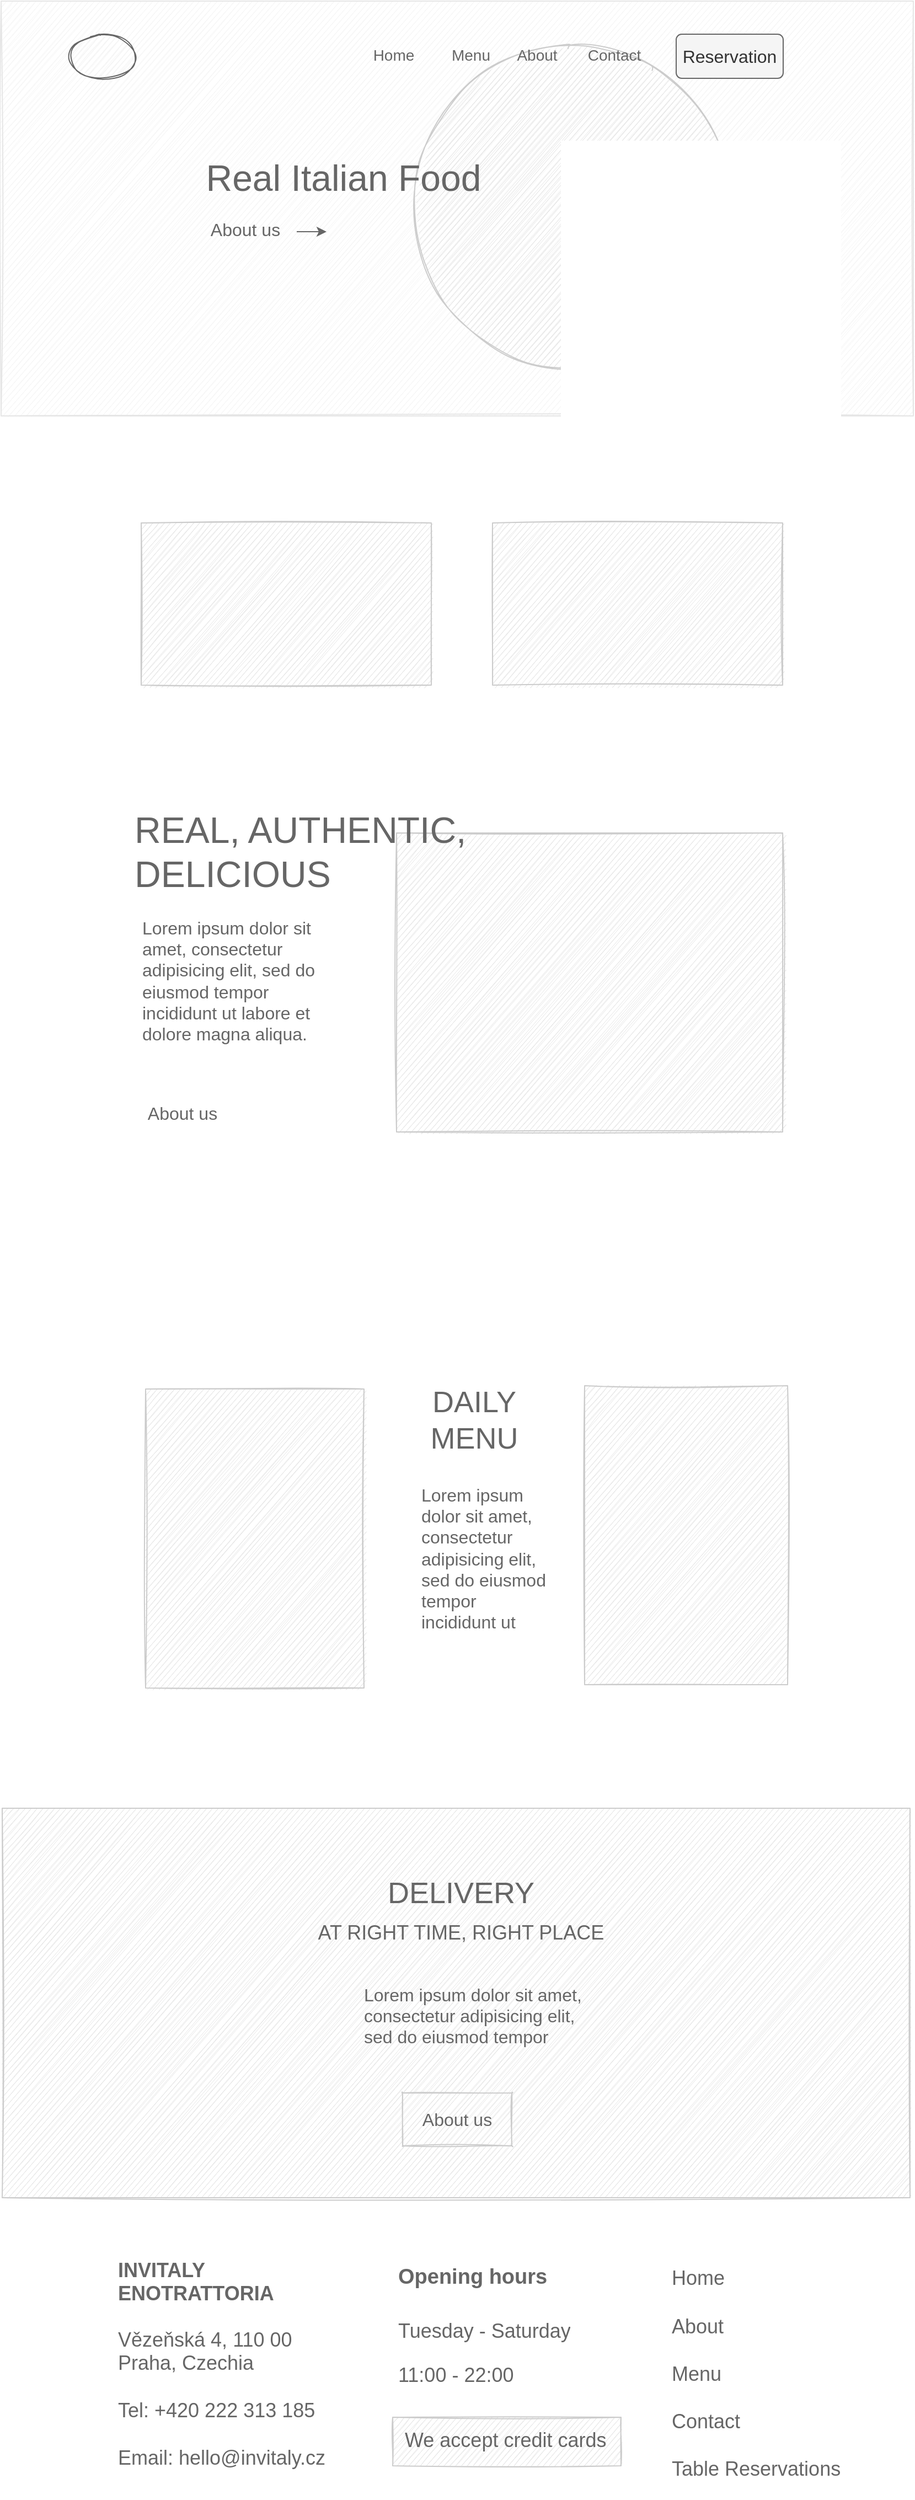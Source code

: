 <mxfile version="16.6.4" type="github">
  <diagram id="Q15n-7uTJWnTs2A8CEmc" name="Page-1">
    <mxGraphModel dx="2404" dy="1422" grid="0" gridSize="10" guides="1" tooltips="1" connect="1" arrows="1" fold="1" page="1" pageScale="1" pageWidth="827" pageHeight="1169" math="0" shadow="0">
      <root>
        <mxCell id="0" />
        <mxCell id="1" parent="0" />
        <mxCell id="vj6-JH2qqLqlDhNem0CH-1" value="" style="rounded=0;whiteSpace=wrap;html=1;sketch=1;fillColor=#f5f5f5;fontColor=#333333;strokeColor=#E6E6E6;" vertex="1" parent="1">
          <mxGeometry width="827" height="376" as="geometry" />
        </mxCell>
        <mxCell id="vj6-JH2qqLqlDhNem0CH-2" value="" style="shape=image;html=1;verticalAlign=top;verticalLabelPosition=bottom;labelBackgroundColor=#ffffff;imageAspect=0;aspect=fixed;image=https://cdn4.iconfinder.com/data/icons/ionicons/512/icon-navicon-128.png;sketch=1;strokeColor=#E6E6E6;" vertex="1" parent="1">
          <mxGeometry x="730" y="30" width="33" height="33" as="geometry" />
        </mxCell>
        <mxCell id="vj6-JH2qqLqlDhNem0CH-13" value="" style="ellipse;whiteSpace=wrap;html=1;rounded=0;labelBackgroundColor=none;sketch=1;strokeColor=#CCCCCC;fillColor=#E6E6E6;fontColor=#333333;fillStyle=auto;" vertex="1" parent="1">
          <mxGeometry x="370" y="37" width="296" height="299" as="geometry" />
        </mxCell>
        <mxCell id="vj6-JH2qqLqlDhNem0CH-7" value="" style="group" vertex="1" connectable="0" parent="1">
          <mxGeometry x="316" y="33" width="280" height="30" as="geometry" />
        </mxCell>
        <mxCell id="vj6-JH2qqLqlDhNem0CH-3" value="Home" style="fillColor=none;strokeColor=none;fontSize=14;fontColor=#666666;sketch=1;" vertex="1" parent="vj6-JH2qqLqlDhNem0CH-7">
          <mxGeometry width="80" height="30" as="geometry" />
        </mxCell>
        <mxCell id="vj6-JH2qqLqlDhNem0CH-4" value="Menu" style="fillColor=none;strokeColor=none;fontSize=14;fontColor=#666666;sketch=1;" vertex="1" parent="vj6-JH2qqLqlDhNem0CH-7">
          <mxGeometry x="80" width="60" height="30" as="geometry" />
        </mxCell>
        <mxCell id="vj6-JH2qqLqlDhNem0CH-5" value="About" style="fillColor=none;strokeColor=none;fontSize=14;fontColor=#666666;sketch=1;" vertex="1" parent="vj6-JH2qqLqlDhNem0CH-7">
          <mxGeometry x="140" width="60" height="30" as="geometry" />
        </mxCell>
        <mxCell id="vj6-JH2qqLqlDhNem0CH-6" value="Contact" style="fillColor=none;strokeColor=none;fontSize=14;fontColor=#666666;sketch=1;" vertex="1" parent="vj6-JH2qqLqlDhNem0CH-7">
          <mxGeometry x="200" width="80" height="30" as="geometry" />
        </mxCell>
        <mxCell id="vj6-JH2qqLqlDhNem0CH-11" value="Reservation" style="html=1;shadow=0;dashed=0;shape=mxgraph.bootstrap.rrect;rSize=5;strokeColor=#666666;strokeWidth=1;fillColor=#f5f5f5;fontColor=#333333;whiteSpace=wrap;align=center;verticalAlign=middle;spacingLeft=0;fontStyle=0;fontSize=16;spacing=5;rounded=0;labelBackgroundColor=none;sketch=0;" vertex="1" parent="1">
          <mxGeometry x="612" y="30" width="97" height="40" as="geometry" />
        </mxCell>
        <mxCell id="vj6-JH2qqLqlDhNem0CH-12" value="" style="ellipse;whiteSpace=wrap;html=1;rounded=0;labelBackgroundColor=none;sketch=1;fontColor=#333333;strokeColor=#666666;fillColor=#f5f5f5;" vertex="1" parent="1">
          <mxGeometry x="61" y="30" width="61.5" height="41" as="geometry" />
        </mxCell>
        <mxCell id="vj6-JH2qqLqlDhNem0CH-14" value="Real Italian Food" style="text;html=1;strokeColor=none;fillColor=none;align=center;verticalAlign=middle;whiteSpace=wrap;rounded=0;labelBackgroundColor=none;sketch=1;fontColor=#666666;fontSize=33;" vertex="1" parent="1">
          <mxGeometry x="184" y="143" width="253" height="34" as="geometry" />
        </mxCell>
        <mxCell id="vj6-JH2qqLqlDhNem0CH-15" value="About us" style="text;html=1;strokeColor=none;fillColor=none;align=center;verticalAlign=middle;whiteSpace=wrap;rounded=0;labelBackgroundColor=none;sketch=1;fontSize=16;fontColor=#666666;" vertex="1" parent="1">
          <mxGeometry x="184" y="192" width="75" height="30" as="geometry" />
        </mxCell>
        <mxCell id="vj6-JH2qqLqlDhNem0CH-17" value="" style="endArrow=classic;html=1;rounded=0;fontSize=16;fontColor=#666666;endWidth=5.957;strokeColor=#666666;" edge="1" parent="1">
          <mxGeometry width="50" height="50" relative="1" as="geometry">
            <mxPoint x="268" y="209" as="sourcePoint" />
            <mxPoint x="295" y="209" as="targetPoint" />
          </mxGeometry>
        </mxCell>
        <mxCell id="vj6-JH2qqLqlDhNem0CH-18" value="" style="rounded=0;whiteSpace=wrap;html=1;labelBackgroundColor=none;sketch=1;fillStyle=auto;fontSize=16;fontColor=#666666;strokeColor=#CCCCCC;fillColor=#E6E6E6;" vertex="1" parent="1">
          <mxGeometry x="127" y="473" width="263" height="147" as="geometry" />
        </mxCell>
        <mxCell id="vj6-JH2qqLqlDhNem0CH-19" value="" style="rounded=0;whiteSpace=wrap;html=1;labelBackgroundColor=none;sketch=1;fillStyle=auto;fontSize=16;fontColor=#666666;strokeColor=#CCCCCC;fillColor=#E6E6E6;" vertex="1" parent="1">
          <mxGeometry x="355" y="2190" width="207" height="44" as="geometry" />
        </mxCell>
        <mxCell id="vj6-JH2qqLqlDhNem0CH-21" value="" style="rounded=0;whiteSpace=wrap;html=1;labelBackgroundColor=none;sketch=1;fillStyle=auto;fontSize=16;fontColor=#666666;strokeColor=#CCCCCC;fillColor=#E6E6E6;" vertex="1" parent="1">
          <mxGeometry x="358.5" y="754" width="350" height="271" as="geometry" />
        </mxCell>
        <mxCell id="vj6-JH2qqLqlDhNem0CH-20" value="REAL, AUTHENTIC, DELICIOUS" style="text;html=1;strokeColor=none;fillColor=none;align=left;verticalAlign=middle;whiteSpace=wrap;rounded=0;labelBackgroundColor=none;sketch=1;fontColor=#666666;fontSize=33;" vertex="1" parent="1">
          <mxGeometry x="119" y="715" width="316" height="112" as="geometry" />
        </mxCell>
        <mxCell id="vj6-JH2qqLqlDhNem0CH-22" value="Lorem ipsum dolor sit amet, consectetur adipisicing elit, sed do eiusmod tempor incididunt ut labore et dolore magna aliqua." style="text;strokeColor=none;fillColor=none;spacing=5;spacingTop=-20;overflow=hidden;rounded=0;labelBackgroundColor=none;sketch=1;fillStyle=auto;fontSize=16;fontColor=#666666;whiteSpace=wrap;" vertex="1" parent="1">
          <mxGeometry x="123" y="841" width="190" height="124" as="geometry" />
        </mxCell>
        <mxCell id="vj6-JH2qqLqlDhNem0CH-23" value="About us" style="text;html=1;strokeColor=none;fillColor=none;align=center;verticalAlign=middle;whiteSpace=wrap;rounded=0;labelBackgroundColor=none;sketch=1;fontSize=16;fontColor=#666666;" vertex="1" parent="1">
          <mxGeometry x="126.5" y="993" width="75" height="30" as="geometry" />
        </mxCell>
        <mxCell id="vj6-JH2qqLqlDhNem0CH-24" value="" style="rounded=0;whiteSpace=wrap;html=1;labelBackgroundColor=none;sketch=1;fillStyle=auto;fontSize=16;fontColor=#666666;strokeColor=#CCCCCC;fillColor=#E6E6E6;" vertex="1" parent="1">
          <mxGeometry x="529" y="1255" width="184" height="271" as="geometry" />
        </mxCell>
        <mxCell id="vj6-JH2qqLqlDhNem0CH-25" value="DAILY MENU" style="text;html=1;strokeColor=none;fillColor=none;align=center;verticalAlign=middle;whiteSpace=wrap;rounded=0;labelBackgroundColor=none;sketch=1;fontColor=#666666;fontSize=27;" vertex="1" parent="1">
          <mxGeometry x="385" y="1258" width="88" height="56" as="geometry" />
        </mxCell>
        <mxCell id="vj6-JH2qqLqlDhNem0CH-26" value="" style="rounded=0;whiteSpace=wrap;html=1;labelBackgroundColor=none;sketch=1;fillStyle=auto;fontSize=16;fontColor=#666666;strokeColor=#CCCCCC;fillColor=#E6E6E6;" vertex="1" parent="1">
          <mxGeometry x="131" y="1258" width="198" height="271" as="geometry" />
        </mxCell>
        <mxCell id="vj6-JH2qqLqlDhNem0CH-27" value="Lorem ipsum dolor sit amet, consectetur adipisicing elit, sed do eiusmod tempor incididunt ut labore et dolore magna aliqua." style="text;strokeColor=none;fillColor=none;spacing=5;spacingTop=-20;overflow=hidden;rounded=0;labelBackgroundColor=none;sketch=1;fillStyle=auto;fontSize=16;fontColor=#666666;whiteSpace=wrap;" vertex="1" parent="1">
          <mxGeometry x="376" y="1355" width="123" height="124" as="geometry" />
        </mxCell>
        <mxCell id="vj6-JH2qqLqlDhNem0CH-28" value="" style="rounded=0;whiteSpace=wrap;html=1;labelBackgroundColor=none;sketch=1;fillStyle=auto;fontSize=16;fontColor=#666666;strokeColor=#CCCCCC;fillColor=#E6E6E6;movable=1;resizable=1;rotatable=1;deletable=1;editable=1;connectable=1;" vertex="1" parent="1">
          <mxGeometry x="1" y="1638" width="823" height="353" as="geometry" />
        </mxCell>
        <mxCell id="vj6-JH2qqLqlDhNem0CH-29" value="DELIVERY&lt;br&gt;&lt;font style=&quot;font-size: 18px&quot;&gt;AT RIGHT TIME, RIGHT PLACE&lt;/font&gt;" style="text;html=1;strokeColor=none;fillColor=none;align=center;verticalAlign=middle;whiteSpace=wrap;rounded=0;labelBackgroundColor=none;sketch=1;fontColor=#666666;fontSize=27;" vertex="1" parent="1">
          <mxGeometry x="206.75" y="1699" width="419.5" height="64" as="geometry" />
        </mxCell>
        <mxCell id="vj6-JH2qqLqlDhNem0CH-30" value="Lorem ipsum dolor sit amet, consectetur adipisicing elit, sed do eiusmod tempor incididunt ut labore et dolore magna aliqua." style="text;strokeColor=none;fillColor=none;spacing=5;spacingTop=-20;overflow=hidden;rounded=0;labelBackgroundColor=none;sketch=1;fillStyle=auto;fontSize=16;fontColor=#666666;whiteSpace=wrap;" vertex="1" parent="1">
          <mxGeometry x="323.5" y="1808" width="211" height="50" as="geometry" />
        </mxCell>
        <mxCell id="vj6-JH2qqLqlDhNem0CH-31" value="About us" style="text;html=1;strokeColor=#CCCCCC;fillColor=none;align=center;verticalAlign=middle;whiteSpace=wrap;rounded=1;labelBackgroundColor=none;sketch=1;fontSize=16;fontColor=#666666;spacingLeft=0;spacing=10;arcSize=0;" vertex="1" parent="1">
          <mxGeometry x="364" y="1896" width="99" height="48" as="geometry" />
        </mxCell>
        <mxCell id="vj6-JH2qqLqlDhNem0CH-33" value="Vězeňská 4, 110 00 Praha, Czechia&#xa;&#xa;Tel: +420 222 313 185&#xa;&#xa;Email: hello@invitaly.cz&#xa;" style="text;strokeColor=none;fillColor=none;spacing=5;spacingTop=-20;whiteSpace=wrap;overflow=hidden;rounded=0;labelBackgroundColor=none;sketch=1;fillStyle=auto;fontSize=18;fontColor=#666666;verticalAlign=middle;" vertex="1" parent="1">
          <mxGeometry x="101" y="2124" width="206" height="120" as="geometry" />
        </mxCell>
        <mxCell id="vj6-JH2qqLqlDhNem0CH-34" value="&lt;h1&gt;&lt;font style=&quot;font-size: 19px&quot;&gt;Opening hours&lt;/font&gt;&lt;/h1&gt;&lt;p&gt;Tuesday - Saturday&lt;/p&gt;&lt;p&gt;11:00 - 22:00&lt;/p&gt;" style="text;html=1;strokeColor=none;fillColor=none;spacing=5;spacingTop=-20;whiteSpace=wrap;overflow=hidden;rounded=0;labelBackgroundColor=none;sketch=1;fillStyle=auto;fontSize=18;fontColor=#666666;" vertex="1" parent="1">
          <mxGeometry x="355" y="2021" width="172" height="156" as="geometry" />
        </mxCell>
        <mxCell id="vj6-JH2qqLqlDhNem0CH-35" value="INVITALY ENOTRATTORIA" style="text;strokeColor=none;fillColor=none;spacing=5;spacingTop=-20;whiteSpace=wrap;overflow=hidden;rounded=0;labelBackgroundColor=none;sketch=1;fillStyle=auto;fontSize=18;fontColor=#666666;fontStyle=1;verticalAlign=middle;" vertex="1" parent="1">
          <mxGeometry x="101" y="2061" width="206" height="32" as="geometry" />
        </mxCell>
        <mxCell id="vj6-JH2qqLqlDhNem0CH-37" value="We accept credit cards" style="text;strokeColor=none;fillColor=none;spacing=5;spacingTop=-20;whiteSpace=wrap;overflow=hidden;rounded=0;labelBackgroundColor=none;sketch=1;fillStyle=auto;fontSize=18;fontColor=#666666;verticalAlign=middle;" vertex="1" parent="1">
          <mxGeometry x="361" y="2207" width="206" height="27" as="geometry" />
        </mxCell>
        <mxCell id="vj6-JH2qqLqlDhNem0CH-38" value="Home&#xa;&#xa;About&#xa;&#xa;Menu&#xa;&#xa;Contact&#xa;&#xa;Table Reservations" style="text;strokeColor=none;fillColor=none;spacing=5;spacingTop=-20;whiteSpace=wrap;overflow=hidden;rounded=0;labelBackgroundColor=none;sketch=1;fillStyle=auto;fontSize=18;fontColor=#666666;verticalAlign=middle;" vertex="1" parent="1">
          <mxGeometry x="603" y="2057" width="169" height="207" as="geometry" />
        </mxCell>
        <mxCell id="vj6-JH2qqLqlDhNem0CH-39" value="" style="rounded=0;whiteSpace=wrap;html=1;labelBackgroundColor=none;sketch=1;fillStyle=auto;fontSize=16;fontColor=#666666;strokeColor=#CCCCCC;fillColor=#E6E6E6;" vertex="1" parent="1">
          <mxGeometry x="445.5" y="473" width="263" height="147" as="geometry" />
        </mxCell>
      </root>
    </mxGraphModel>
  </diagram>
</mxfile>
